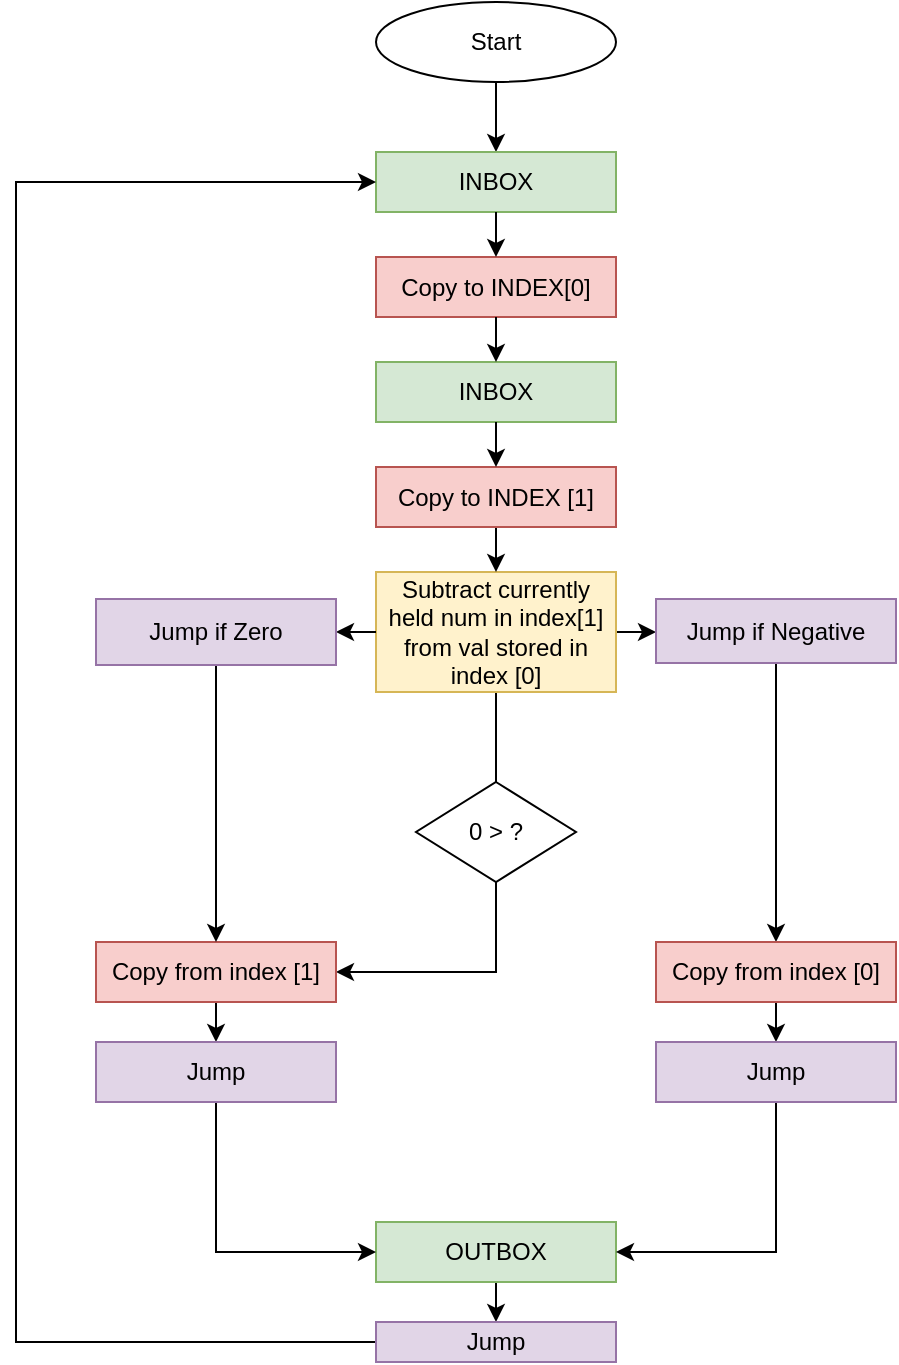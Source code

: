 <mxfile version="10.6.7" type="github"><diagram id="x3UyWVTx9yEBUoel8LSq" name="Page-1"><mxGraphModel dx="585" dy="576" grid="1" gridSize="10" guides="1" tooltips="1" connect="1" arrows="1" fold="1" page="1" pageScale="1" pageWidth="850" pageHeight="1100" math="0" shadow="0"><root><mxCell id="0"/><mxCell id="1" parent="0"/><mxCell id="8cTE0n1sCe9ZipWRA6QK-1" value="Start" style="ellipse;whiteSpace=wrap;html=1;" vertex="1" parent="1"><mxGeometry x="260" y="20" width="120" height="40" as="geometry"/></mxCell><mxCell id="8cTE0n1sCe9ZipWRA6QK-2" value="" style="endArrow=classic;html=1;exitX=0.5;exitY=1;exitDx=0;exitDy=0;entryX=0.5;entryY=0;entryDx=0;entryDy=0;" edge="1" parent="1" source="8cTE0n1sCe9ZipWRA6QK-1" target="8cTE0n1sCe9ZipWRA6QK-6"><mxGeometry width="50" height="50" relative="1" as="geometry"><mxPoint x="260" y="130" as="sourcePoint"/><mxPoint x="320" y="90" as="targetPoint"/></mxGeometry></mxCell><mxCell id="8cTE0n1sCe9ZipWRA6QK-3" value="Copy to INDEX[0]" style="rounded=0;whiteSpace=wrap;html=1;fillColor=#f8cecc;strokeColor=#b85450;" vertex="1" parent="1"><mxGeometry x="260" y="147.5" width="120" height="30" as="geometry"/></mxCell><mxCell id="8cTE0n1sCe9ZipWRA6QK-6" value="INBOX" style="rounded=0;whiteSpace=wrap;html=1;fillColor=#d5e8d4;strokeColor=#82b366;" vertex="1" parent="1"><mxGeometry x="260" y="95" width="120" height="30" as="geometry"/></mxCell><mxCell id="8cTE0n1sCe9ZipWRA6QK-7" value="" style="endArrow=classic;html=1;exitX=0.5;exitY=1;exitDx=0;exitDy=0;entryX=0.5;entryY=0;entryDx=0;entryDy=0;" edge="1" parent="1" source="8cTE0n1sCe9ZipWRA6QK-6" target="8cTE0n1sCe9ZipWRA6QK-3"><mxGeometry width="50" height="50" relative="1" as="geometry"><mxPoint x="260" y="260" as="sourcePoint"/><mxPoint x="310" y="210" as="targetPoint"/></mxGeometry></mxCell><mxCell id="8cTE0n1sCe9ZipWRA6QK-9" value="INBOX" style="rounded=0;whiteSpace=wrap;html=1;fillColor=#d5e8d4;strokeColor=#82b366;" vertex="1" parent="1"><mxGeometry x="260" y="200" width="120" height="30" as="geometry"/></mxCell><mxCell id="8cTE0n1sCe9ZipWRA6QK-10" value="" style="endArrow=classic;html=1;exitX=0.5;exitY=1;exitDx=0;exitDy=0;entryX=0.5;entryY=0;entryDx=0;entryDy=0;" edge="1" parent="1" source="8cTE0n1sCe9ZipWRA6QK-3" target="8cTE0n1sCe9ZipWRA6QK-9"><mxGeometry width="50" height="50" relative="1" as="geometry"><mxPoint x="280" y="310" as="sourcePoint"/><mxPoint x="320" y="200" as="targetPoint"/></mxGeometry></mxCell><mxCell id="8cTE0n1sCe9ZipWRA6QK-69" style="edgeStyle=orthogonalEdgeStyle;rounded=0;orthogonalLoop=1;jettySize=auto;html=1;exitX=1;exitY=0.5;exitDx=0;exitDy=0;entryX=0;entryY=0.5;entryDx=0;entryDy=0;" edge="1" parent="1" source="8cTE0n1sCe9ZipWRA6QK-13" target="8cTE0n1sCe9ZipWRA6QK-24"><mxGeometry relative="1" as="geometry"/></mxCell><mxCell id="8cTE0n1sCe9ZipWRA6QK-72" style="edgeStyle=orthogonalEdgeStyle;rounded=0;orthogonalLoop=1;jettySize=auto;html=1;exitX=0.5;exitY=1;exitDx=0;exitDy=0;entryX=1;entryY=0.5;entryDx=0;entryDy=0;" edge="1" parent="1" source="8cTE0n1sCe9ZipWRA6QK-13" target="8cTE0n1sCe9ZipWRA6QK-21"><mxGeometry relative="1" as="geometry"/></mxCell><mxCell id="8cTE0n1sCe9ZipWRA6QK-13" value="Subtract currently held num in index[1] from val stored in index [0]" style="rounded=0;whiteSpace=wrap;html=1;fillColor=#fff2cc;strokeColor=#d6b656;" vertex="1" parent="1"><mxGeometry x="260" y="305" width="120" height="60" as="geometry"/></mxCell><mxCell id="8cTE0n1sCe9ZipWRA6QK-14" value="" style="endArrow=classic;html=1;entryX=0.5;entryY=0;entryDx=0;entryDy=0;exitX=0.5;exitY=1;exitDx=0;exitDy=0;" edge="1" parent="1" source="8cTE0n1sCe9ZipWRA6QK-22" target="8cTE0n1sCe9ZipWRA6QK-13"><mxGeometry width="50" height="50" relative="1" as="geometry"><mxPoint x="320" y="300" as="sourcePoint"/><mxPoint x="310" y="340" as="targetPoint"/></mxGeometry></mxCell><mxCell id="8cTE0n1sCe9ZipWRA6QK-17" value="" style="endArrow=classic;html=1;exitX=0;exitY=0.5;exitDx=0;exitDy=0;entryX=1;entryY=0.5;entryDx=0;entryDy=0;" edge="1" parent="1" source="8cTE0n1sCe9ZipWRA6QK-13" target="8cTE0n1sCe9ZipWRA6QK-33"><mxGeometry width="50" height="50" relative="1" as="geometry"><mxPoint x="110" y="390" as="sourcePoint"/><mxPoint x="320" y="400" as="targetPoint"/></mxGeometry></mxCell><mxCell id="8cTE0n1sCe9ZipWRA6QK-57" style="edgeStyle=orthogonalEdgeStyle;rounded=0;orthogonalLoop=1;jettySize=auto;html=1;exitX=0.5;exitY=1;exitDx=0;exitDy=0;entryX=0.5;entryY=0;entryDx=0;entryDy=0;" edge="1" parent="1" source="8cTE0n1sCe9ZipWRA6QK-21" target="8cTE0n1sCe9ZipWRA6QK-36"><mxGeometry relative="1" as="geometry"/></mxCell><mxCell id="8cTE0n1sCe9ZipWRA6QK-21" value="Copy from index [1]" style="rounded=0;whiteSpace=wrap;html=1;fillColor=#f8cecc;strokeColor=#b85450;" vertex="1" parent="1"><mxGeometry x="120" y="490" width="120" height="30" as="geometry"/></mxCell><mxCell id="8cTE0n1sCe9ZipWRA6QK-22" value="Copy to INDEX [1]" style="rounded=0;whiteSpace=wrap;html=1;fillColor=#f8cecc;strokeColor=#b85450;" vertex="1" parent="1"><mxGeometry x="260" y="252.5" width="120" height="30" as="geometry"/></mxCell><mxCell id="8cTE0n1sCe9ZipWRA6QK-23" value="" style="endArrow=classic;html=1;exitX=0.5;exitY=1;exitDx=0;exitDy=0;entryX=0.5;entryY=0;entryDx=0;entryDy=0;" edge="1" parent="1" source="8cTE0n1sCe9ZipWRA6QK-9" target="8cTE0n1sCe9ZipWRA6QK-22"><mxGeometry width="50" height="50" relative="1" as="geometry"><mxPoint x="330" y="310" as="sourcePoint"/><mxPoint x="320" y="240" as="targetPoint"/></mxGeometry></mxCell><mxCell id="8cTE0n1sCe9ZipWRA6QK-71" style="edgeStyle=orthogonalEdgeStyle;rounded=0;orthogonalLoop=1;jettySize=auto;html=1;exitX=0.5;exitY=1;exitDx=0;exitDy=0;" edge="1" parent="1" source="8cTE0n1sCe9ZipWRA6QK-24" target="8cTE0n1sCe9ZipWRA6QK-32"><mxGeometry relative="1" as="geometry"/></mxCell><mxCell id="8cTE0n1sCe9ZipWRA6QK-24" value="Jump if Negative" style="rounded=0;whiteSpace=wrap;html=1;fillColor=#e1d5e7;strokeColor=#9673a6;" vertex="1" parent="1"><mxGeometry x="400" y="318.5" width="120" height="32" as="geometry"/></mxCell><mxCell id="8cTE0n1sCe9ZipWRA6QK-62" style="edgeStyle=orthogonalEdgeStyle;rounded=0;orthogonalLoop=1;jettySize=auto;html=1;exitX=0.5;exitY=1;exitDx=0;exitDy=0;entryX=0.5;entryY=0;entryDx=0;entryDy=0;" edge="1" parent="1" source="8cTE0n1sCe9ZipWRA6QK-31" target="8cTE0n1sCe9ZipWRA6QK-54"><mxGeometry relative="1" as="geometry"/></mxCell><mxCell id="8cTE0n1sCe9ZipWRA6QK-31" value="OUTBOX" style="rounded=0;whiteSpace=wrap;html=1;fillColor=#d5e8d4;strokeColor=#82b366;" vertex="1" parent="1"><mxGeometry x="260" y="630" width="120" height="30" as="geometry"/></mxCell><mxCell id="8cTE0n1sCe9ZipWRA6QK-61" style="edgeStyle=orthogonalEdgeStyle;rounded=0;orthogonalLoop=1;jettySize=auto;html=1;exitX=0.5;exitY=1;exitDx=0;exitDy=0;entryX=0.5;entryY=0;entryDx=0;entryDy=0;" edge="1" parent="1" source="8cTE0n1sCe9ZipWRA6QK-32" target="8cTE0n1sCe9ZipWRA6QK-51"><mxGeometry relative="1" as="geometry"/></mxCell><mxCell id="8cTE0n1sCe9ZipWRA6QK-32" value="Copy from index [0]" style="rounded=0;whiteSpace=wrap;html=1;fillColor=#f8cecc;strokeColor=#b85450;" vertex="1" parent="1"><mxGeometry x="400" y="490" width="120" height="30" as="geometry"/></mxCell><mxCell id="8cTE0n1sCe9ZipWRA6QK-46" style="edgeStyle=orthogonalEdgeStyle;rounded=0;orthogonalLoop=1;jettySize=auto;html=1;exitX=0.5;exitY=1;exitDx=0;exitDy=0;entryX=0.5;entryY=0;entryDx=0;entryDy=0;" edge="1" parent="1" source="8cTE0n1sCe9ZipWRA6QK-33" target="8cTE0n1sCe9ZipWRA6QK-21"><mxGeometry relative="1" as="geometry"><mxPoint x="180" y="460" as="targetPoint"/></mxGeometry></mxCell><mxCell id="8cTE0n1sCe9ZipWRA6QK-33" value="Jump if Zero" style="rounded=0;whiteSpace=wrap;html=1;fillColor=#e1d5e7;strokeColor=#9673a6;" vertex="1" parent="1"><mxGeometry x="120" y="318.5" width="120" height="33" as="geometry"/></mxCell><mxCell id="8cTE0n1sCe9ZipWRA6QK-52" style="edgeStyle=orthogonalEdgeStyle;rounded=0;orthogonalLoop=1;jettySize=auto;html=1;exitX=0.5;exitY=1;exitDx=0;exitDy=0;entryX=0;entryY=0.5;entryDx=0;entryDy=0;" edge="1" parent="1" source="8cTE0n1sCe9ZipWRA6QK-36" target="8cTE0n1sCe9ZipWRA6QK-31"><mxGeometry relative="1" as="geometry"/></mxCell><mxCell id="8cTE0n1sCe9ZipWRA6QK-36" value="Jump" style="rounded=0;whiteSpace=wrap;html=1;fillColor=#e1d5e7;strokeColor=#9673a6;" vertex="1" parent="1"><mxGeometry x="120" y="540" width="120" height="30" as="geometry"/></mxCell><mxCell id="8cTE0n1sCe9ZipWRA6QK-53" style="edgeStyle=orthogonalEdgeStyle;rounded=0;orthogonalLoop=1;jettySize=auto;html=1;exitX=0.5;exitY=1;exitDx=0;exitDy=0;entryX=1;entryY=0.5;entryDx=0;entryDy=0;" edge="1" parent="1" source="8cTE0n1sCe9ZipWRA6QK-51" target="8cTE0n1sCe9ZipWRA6QK-31"><mxGeometry relative="1" as="geometry"/></mxCell><mxCell id="8cTE0n1sCe9ZipWRA6QK-51" value="Jump" style="rounded=0;whiteSpace=wrap;html=1;fillColor=#e1d5e7;strokeColor=#9673a6;" vertex="1" parent="1"><mxGeometry x="400" y="540" width="120" height="30" as="geometry"/></mxCell><mxCell id="8cTE0n1sCe9ZipWRA6QK-55" style="edgeStyle=orthogonalEdgeStyle;rounded=0;orthogonalLoop=1;jettySize=auto;html=1;exitX=0;exitY=0.5;exitDx=0;exitDy=0;entryX=0;entryY=0.5;entryDx=0;entryDy=0;" edge="1" parent="1" source="8cTE0n1sCe9ZipWRA6QK-54" target="8cTE0n1sCe9ZipWRA6QK-6"><mxGeometry relative="1" as="geometry"><Array as="points"><mxPoint x="80" y="690"/><mxPoint x="80" y="110"/></Array></mxGeometry></mxCell><mxCell id="8cTE0n1sCe9ZipWRA6QK-54" value="Jump" style="rounded=0;whiteSpace=wrap;html=1;fillColor=#e1d5e7;strokeColor=#9673a6;" vertex="1" parent="1"><mxGeometry x="260" y="680" width="120" height="20" as="geometry"/></mxCell><mxCell id="8cTE0n1sCe9ZipWRA6QK-73" value="0 &amp;gt; ?" style="rhombus;whiteSpace=wrap;html=1;" vertex="1" parent="1"><mxGeometry x="280" y="410" width="80" height="50" as="geometry"/></mxCell></root></mxGraphModel></diagram></mxfile>